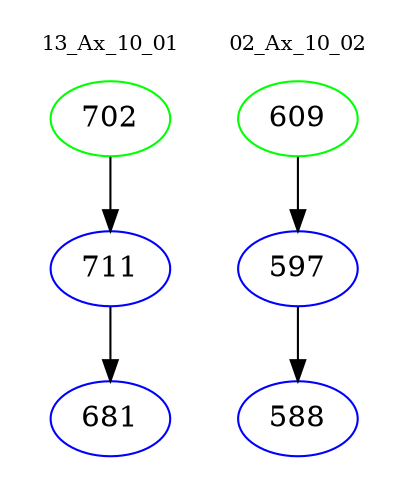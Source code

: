 digraph{
subgraph cluster_0 {
color = white
label = "13_Ax_10_01";
fontsize=10;
T0_702 [label="702", color="green"]
T0_702 -> T0_711 [color="black"]
T0_711 [label="711", color="blue"]
T0_711 -> T0_681 [color="black"]
T0_681 [label="681", color="blue"]
}
subgraph cluster_1 {
color = white
label = "02_Ax_10_02";
fontsize=10;
T1_609 [label="609", color="green"]
T1_609 -> T1_597 [color="black"]
T1_597 [label="597", color="blue"]
T1_597 -> T1_588 [color="black"]
T1_588 [label="588", color="blue"]
}
}
